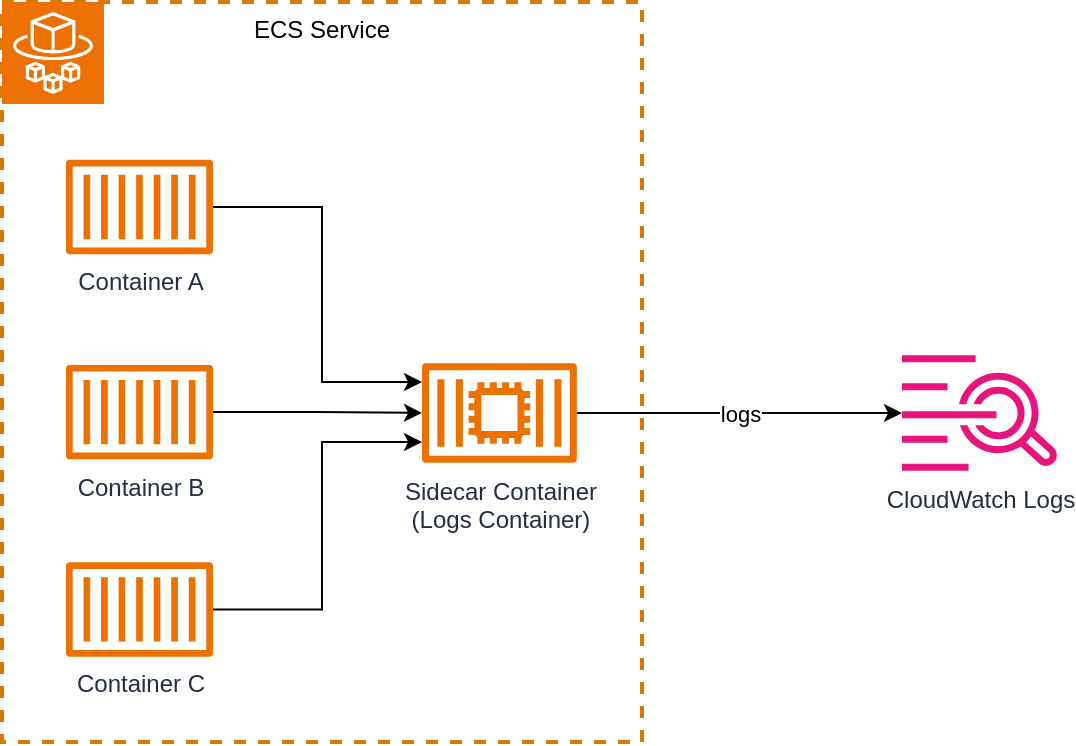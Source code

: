 <mxfile version="22.1.16" type="device">
  <diagram name="Page-1" id="NXUg2jte4Kn1GbPxdCD9">
    <mxGraphModel dx="1098" dy="988" grid="1" gridSize="10" guides="1" tooltips="1" connect="1" arrows="1" fold="1" page="1" pageScale="1" pageWidth="850" pageHeight="1100" math="0" shadow="0">
      <root>
        <mxCell id="0" />
        <mxCell id="1" parent="0" />
        <mxCell id="CMAPopOh779qbCKZ9shv-1" value="ECS Service" style="rounded=0;whiteSpace=wrap;html=1;fillColor=none;dashed=1;strokeWidth=2;strokeColor=#d77a00;labelPosition=center;verticalLabelPosition=middle;align=center;verticalAlign=top;" vertex="1" parent="1">
          <mxGeometry x="280" y="290" width="320" height="370" as="geometry" />
        </mxCell>
        <mxCell id="CMAPopOh779qbCKZ9shv-14" value="logs" style="edgeStyle=orthogonalEdgeStyle;rounded=0;orthogonalLoop=1;jettySize=auto;html=1;" edge="1" parent="1" source="CMAPopOh779qbCKZ9shv-3" target="CMAPopOh779qbCKZ9shv-5">
          <mxGeometry relative="1" as="geometry" />
        </mxCell>
        <mxCell id="CMAPopOh779qbCKZ9shv-3" value="Sidecar Container&lt;br&gt;(Logs Container)" style="sketch=0;outlineConnect=0;fontColor=#232F3E;gradientColor=none;fillColor=#ED7100;strokeColor=none;dashed=0;verticalLabelPosition=bottom;verticalAlign=top;align=center;html=1;fontSize=12;fontStyle=0;aspect=fixed;pointerEvents=1;shape=mxgraph.aws4.container_2;labelPosition=center;spacingLeft=0;" vertex="1" parent="1">
          <mxGeometry x="490" y="470.5" width="77.42" height="50" as="geometry" />
        </mxCell>
        <mxCell id="CMAPopOh779qbCKZ9shv-4" value="" style="sketch=0;points=[[0,0,0],[0.25,0,0],[0.5,0,0],[0.75,0,0],[1,0,0],[0,1,0],[0.25,1,0],[0.5,1,0],[0.75,1,0],[1,1,0],[0,0.25,0],[0,0.5,0],[0,0.75,0],[1,0.25,0],[1,0.5,0],[1,0.75,0]];outlineConnect=0;fontColor=#232F3E;fillColor=#ED7100;strokeColor=#ffffff;dashed=0;verticalLabelPosition=bottom;verticalAlign=top;align=center;html=1;fontSize=12;fontStyle=0;aspect=fixed;shape=mxgraph.aws4.resourceIcon;resIcon=mxgraph.aws4.fargate;" vertex="1" parent="1">
          <mxGeometry x="280" y="290" width="51" height="51" as="geometry" />
        </mxCell>
        <mxCell id="CMAPopOh779qbCKZ9shv-5" value="CloudWatch Logs" style="sketch=0;outlineConnect=0;fontColor=#232F3E;gradientColor=none;fillColor=#E7157B;strokeColor=none;dashed=0;verticalLabelPosition=bottom;verticalAlign=top;align=center;html=1;fontSize=12;fontStyle=0;aspect=fixed;pointerEvents=1;shape=mxgraph.aws4.cloudwatch_logs;" vertex="1" parent="1">
          <mxGeometry x="730" y="466.5" width="78" height="58" as="geometry" />
        </mxCell>
        <mxCell id="CMAPopOh779qbCKZ9shv-11" style="edgeStyle=orthogonalEdgeStyle;rounded=0;orthogonalLoop=1;jettySize=auto;html=1;" edge="1" parent="1" source="CMAPopOh779qbCKZ9shv-6" target="CMAPopOh779qbCKZ9shv-3">
          <mxGeometry relative="1" as="geometry" />
        </mxCell>
        <mxCell id="CMAPopOh779qbCKZ9shv-6" value="Container B" style="sketch=0;outlineConnect=0;fontColor=#232F3E;gradientColor=none;fillColor=#ED7100;strokeColor=none;dashed=0;verticalLabelPosition=bottom;verticalAlign=top;align=center;html=1;fontSize=12;fontStyle=0;aspect=fixed;pointerEvents=1;shape=mxgraph.aws4.container_1;" vertex="1" parent="1">
          <mxGeometry x="312" y="471.31" width="73.49" height="47.46" as="geometry" />
        </mxCell>
        <mxCell id="CMAPopOh779qbCKZ9shv-13" style="edgeStyle=orthogonalEdgeStyle;rounded=0;orthogonalLoop=1;jettySize=auto;html=1;" edge="1" parent="1" source="CMAPopOh779qbCKZ9shv-9" target="CMAPopOh779qbCKZ9shv-3">
          <mxGeometry relative="1" as="geometry">
            <Array as="points">
              <mxPoint x="440" y="594" />
              <mxPoint x="440" y="510" />
            </Array>
          </mxGeometry>
        </mxCell>
        <mxCell id="CMAPopOh779qbCKZ9shv-9" value="Container C" style="sketch=0;outlineConnect=0;fontColor=#232F3E;gradientColor=none;fillColor=#ED7100;strokeColor=none;dashed=0;verticalLabelPosition=bottom;verticalAlign=top;align=center;html=1;fontSize=12;fontStyle=0;aspect=fixed;pointerEvents=1;shape=mxgraph.aws4.container_1;" vertex="1" parent="1">
          <mxGeometry x="312" y="570" width="73.49" height="47.46" as="geometry" />
        </mxCell>
        <mxCell id="CMAPopOh779qbCKZ9shv-12" style="edgeStyle=orthogonalEdgeStyle;rounded=0;orthogonalLoop=1;jettySize=auto;html=1;" edge="1" parent="1" source="CMAPopOh779qbCKZ9shv-10" target="CMAPopOh779qbCKZ9shv-3">
          <mxGeometry relative="1" as="geometry">
            <Array as="points">
              <mxPoint x="440" y="393" />
              <mxPoint x="440" y="480" />
            </Array>
          </mxGeometry>
        </mxCell>
        <mxCell id="CMAPopOh779qbCKZ9shv-10" value="Container A" style="sketch=0;outlineConnect=0;fontColor=#232F3E;gradientColor=none;fillColor=#ED7100;strokeColor=none;dashed=0;verticalLabelPosition=bottom;verticalAlign=top;align=center;html=1;fontSize=12;fontStyle=0;aspect=fixed;pointerEvents=1;shape=mxgraph.aws4.container_1;" vertex="1" parent="1">
          <mxGeometry x="312" y="368.77" width="73.49" height="47.46" as="geometry" />
        </mxCell>
      </root>
    </mxGraphModel>
  </diagram>
</mxfile>
